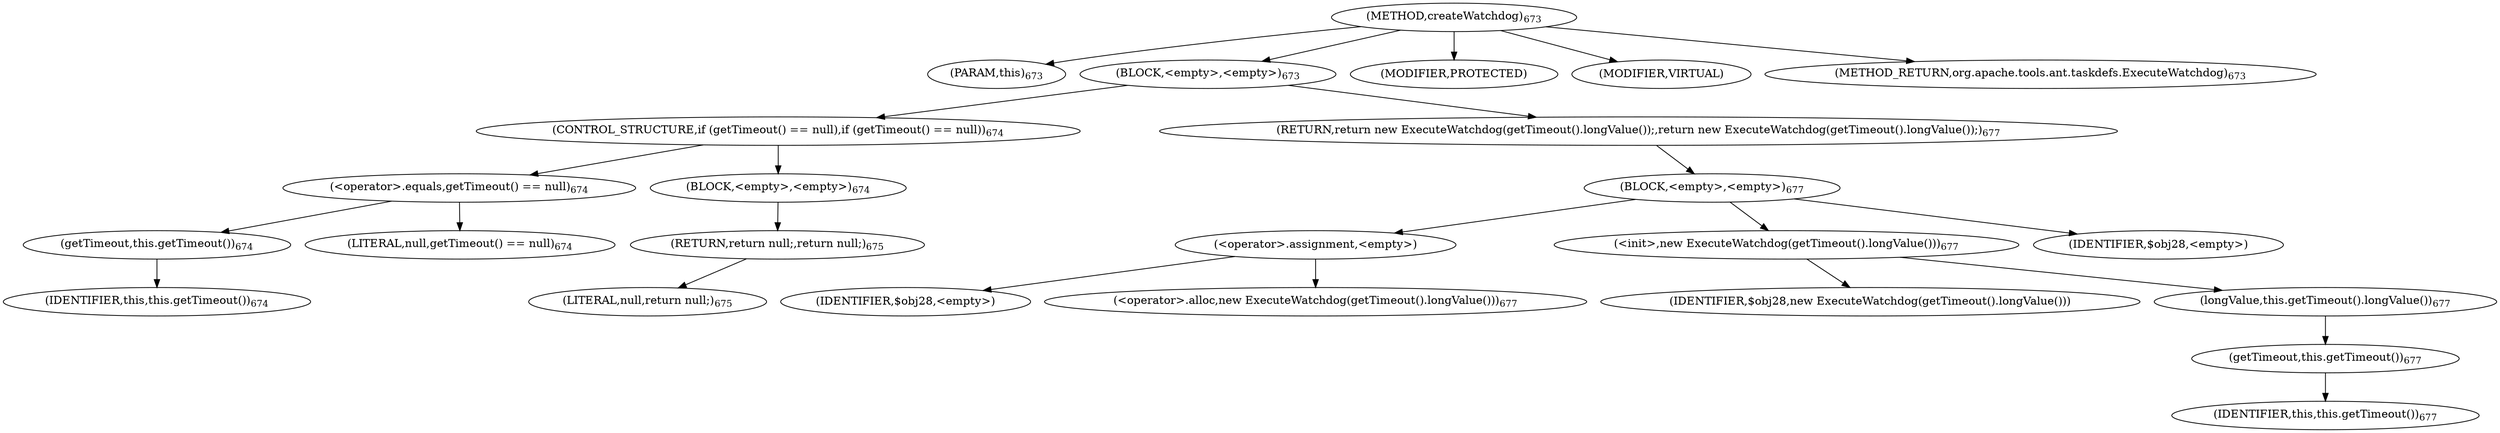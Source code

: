 digraph "createWatchdog" {  
"1383" [label = <(METHOD,createWatchdog)<SUB>673</SUB>> ]
"99" [label = <(PARAM,this)<SUB>673</SUB>> ]
"1384" [label = <(BLOCK,&lt;empty&gt;,&lt;empty&gt;)<SUB>673</SUB>> ]
"1385" [label = <(CONTROL_STRUCTURE,if (getTimeout() == null),if (getTimeout() == null))<SUB>674</SUB>> ]
"1386" [label = <(&lt;operator&gt;.equals,getTimeout() == null)<SUB>674</SUB>> ]
"1387" [label = <(getTimeout,this.getTimeout())<SUB>674</SUB>> ]
"98" [label = <(IDENTIFIER,this,this.getTimeout())<SUB>674</SUB>> ]
"1388" [label = <(LITERAL,null,getTimeout() == null)<SUB>674</SUB>> ]
"1389" [label = <(BLOCK,&lt;empty&gt;,&lt;empty&gt;)<SUB>674</SUB>> ]
"1390" [label = <(RETURN,return null;,return null;)<SUB>675</SUB>> ]
"1391" [label = <(LITERAL,null,return null;)<SUB>675</SUB>> ]
"1392" [label = <(RETURN,return new ExecuteWatchdog(getTimeout().longValue());,return new ExecuteWatchdog(getTimeout().longValue());)<SUB>677</SUB>> ]
"1393" [label = <(BLOCK,&lt;empty&gt;,&lt;empty&gt;)<SUB>677</SUB>> ]
"1394" [label = <(&lt;operator&gt;.assignment,&lt;empty&gt;)> ]
"1395" [label = <(IDENTIFIER,$obj28,&lt;empty&gt;)> ]
"1396" [label = <(&lt;operator&gt;.alloc,new ExecuteWatchdog(getTimeout().longValue()))<SUB>677</SUB>> ]
"1397" [label = <(&lt;init&gt;,new ExecuteWatchdog(getTimeout().longValue()))<SUB>677</SUB>> ]
"1398" [label = <(IDENTIFIER,$obj28,new ExecuteWatchdog(getTimeout().longValue()))> ]
"1399" [label = <(longValue,this.getTimeout().longValue())<SUB>677</SUB>> ]
"1400" [label = <(getTimeout,this.getTimeout())<SUB>677</SUB>> ]
"100" [label = <(IDENTIFIER,this,this.getTimeout())<SUB>677</SUB>> ]
"1401" [label = <(IDENTIFIER,$obj28,&lt;empty&gt;)> ]
"1402" [label = <(MODIFIER,PROTECTED)> ]
"1403" [label = <(MODIFIER,VIRTUAL)> ]
"1404" [label = <(METHOD_RETURN,org.apache.tools.ant.taskdefs.ExecuteWatchdog)<SUB>673</SUB>> ]
  "1383" -> "99" 
  "1383" -> "1384" 
  "1383" -> "1402" 
  "1383" -> "1403" 
  "1383" -> "1404" 
  "1384" -> "1385" 
  "1384" -> "1392" 
  "1385" -> "1386" 
  "1385" -> "1389" 
  "1386" -> "1387" 
  "1386" -> "1388" 
  "1387" -> "98" 
  "1389" -> "1390" 
  "1390" -> "1391" 
  "1392" -> "1393" 
  "1393" -> "1394" 
  "1393" -> "1397" 
  "1393" -> "1401" 
  "1394" -> "1395" 
  "1394" -> "1396" 
  "1397" -> "1398" 
  "1397" -> "1399" 
  "1399" -> "1400" 
  "1400" -> "100" 
}
